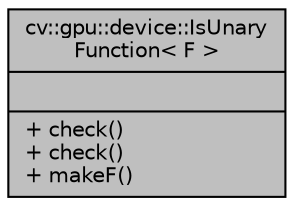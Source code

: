 digraph "cv::gpu::device::IsUnaryFunction&lt; F &gt;"
{
 // LATEX_PDF_SIZE
  edge [fontname="Helvetica",fontsize="10",labelfontname="Helvetica",labelfontsize="10"];
  node [fontname="Helvetica",fontsize="10",shape=record];
  Node1 [label="{cv::gpu::device::IsUnary\lFunction\< F \>\n||+ check()\l+ check()\l+ makeF()\l}",height=0.2,width=0.4,color="black", fillcolor="grey75", style="filled", fontcolor="black",tooltip=" "];
}
